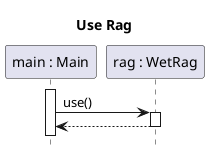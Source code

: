 @startuml item-rag-use

title Use Rag
hide footbox

participant "main : Main" as main
participant "rag : WetRag" as rag

main++
main-> rag ++ : use()
return

@enduml

